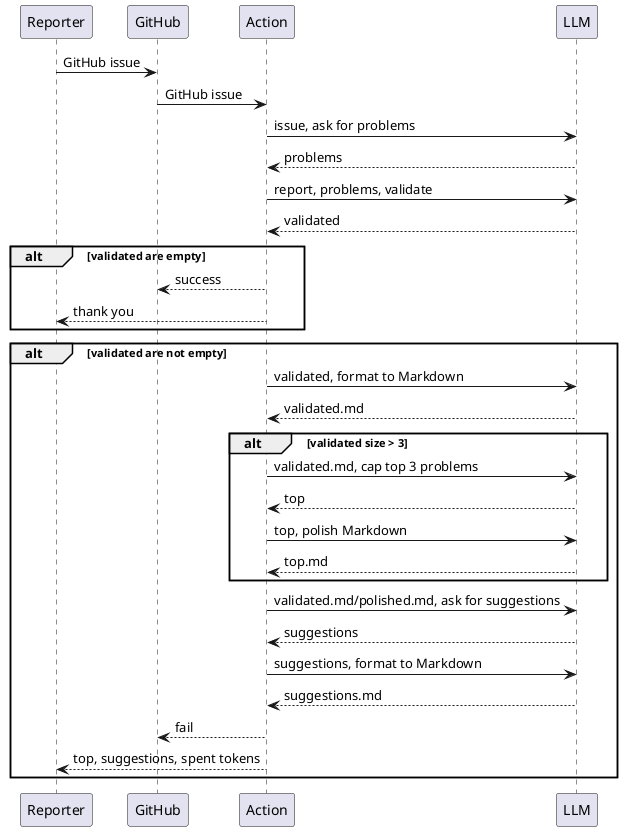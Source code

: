 @startuml
participant Reporter as reporter
participant GitHub as github
participant Action as action
participant LLM as llm

reporter -> github: GitHub issue
github -> action: GitHub issue
action -> llm: issue, ask for problems
llm --> action: problems
action -> llm: report, problems, validate
llm --> action: validated
alt validated are empty
  action --> github: success
  action --> reporter: thank you
end
alt validated are not empty
  action -> llm: validated, format to Markdown
  llm --> action: validated.md
  alt validated size > 3
    action -> llm: validated.md, cap top 3 problems
    llm --> action: top
    action -> llm: top, polish Markdown
    llm --> action: top.md
  end
  action -> llm: validated.md/polished.md, ask for suggestions
  llm --> action: suggestions
  action -> llm: suggestions, format to Markdown
  llm --> action: suggestions.md
  action --> github: fail
  action --> reporter: top, suggestions, spent tokens
end
@enduml

